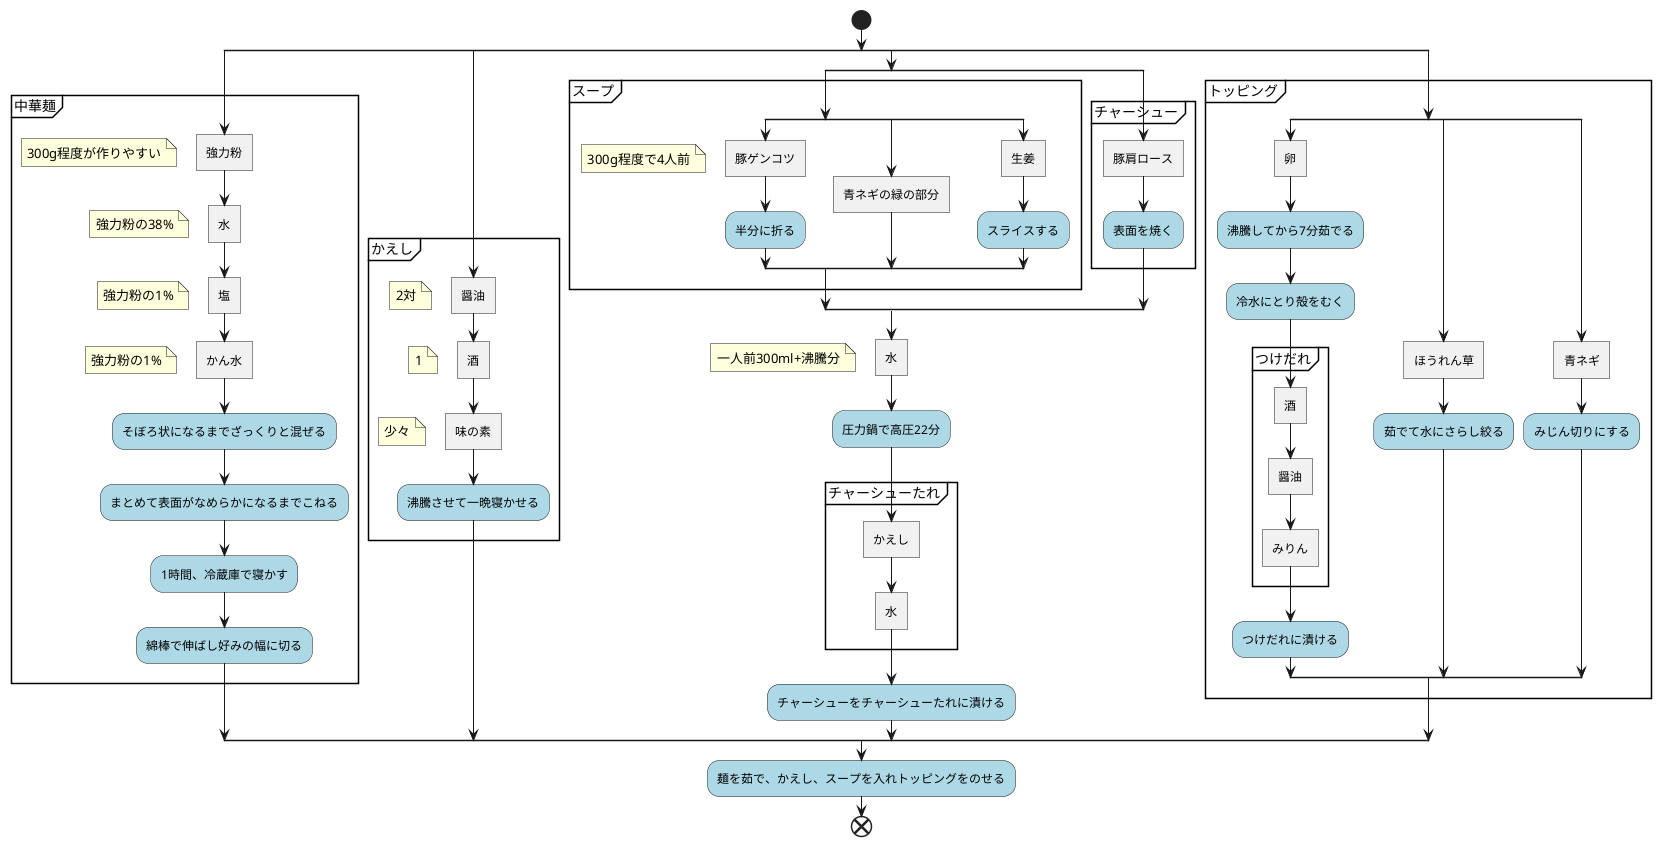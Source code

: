 @startuml

start

split
	partition 中華麺 {
		:強力粉]
		floating note left: 300g程度が作りやすい
		:水]
		floating note left: 強力粉の38%
		:塩]
		floating note left: 強力粉の1%
		:かん水]
		floating note left: 強力粉の1%
		#add8e6:そぼろ状になるまでざっくりと混ぜる;
		#add8e6:まとめて表面がなめらかになるまでこねる;
		#add8e6:1時間、冷蔵庫で寝かす;
		#add8e6:綿棒で伸ばし好みの幅に切る;
	}
split again
	partition かえし {
		:醤油]
		floating note left: 2対
		:酒]
		floating note left: 1
		:味の素]
		floating note left: 少々
		#add8e6:沸騰させて一晩寝かせる;
	}
split again
	split
		partition スープ {
			split
				:豚ゲンコツ]
				floating note left: 300g程度で4人前
				#add8e6:半分に折る;
			split again
				:青ネギの緑の部分]
			split again
				:生姜]
				#add8e6:スライスする;
			end split
		}
	split again
		partition チャーシュー {
			:豚肩ロース]
			#add8e6:表面を焼く;
		}
	end split
	:水]
	floating note left: 一人前300ml+沸騰分
	#add8e6:圧力鍋で高圧22分;
	partition チャーシューたれ {
		:かえし]
		:水]
	}
	#add8e6:チャーシューをチャーシューたれに漬ける;
split again
	partition トッピング {
		split
			:卵]
			#add8e6:沸騰してから7分茹でる;
			#add8e6:冷水にとり殻をむく;
			partition つけだれ {
				:酒]
				:醤油]
				:みりん]
			}
			#add8e6:つけだれに漬ける;
		split again
			:ほうれん草]
			#add8e6:茹でて水にさらし絞る;
		split again
			:青ネギ]
			#add8e6:みじん切りにする;
		end split
	}
end split
#add8e6:麺を茹で、かえし、スープを入れトッピングをのせる;


end

@enduml